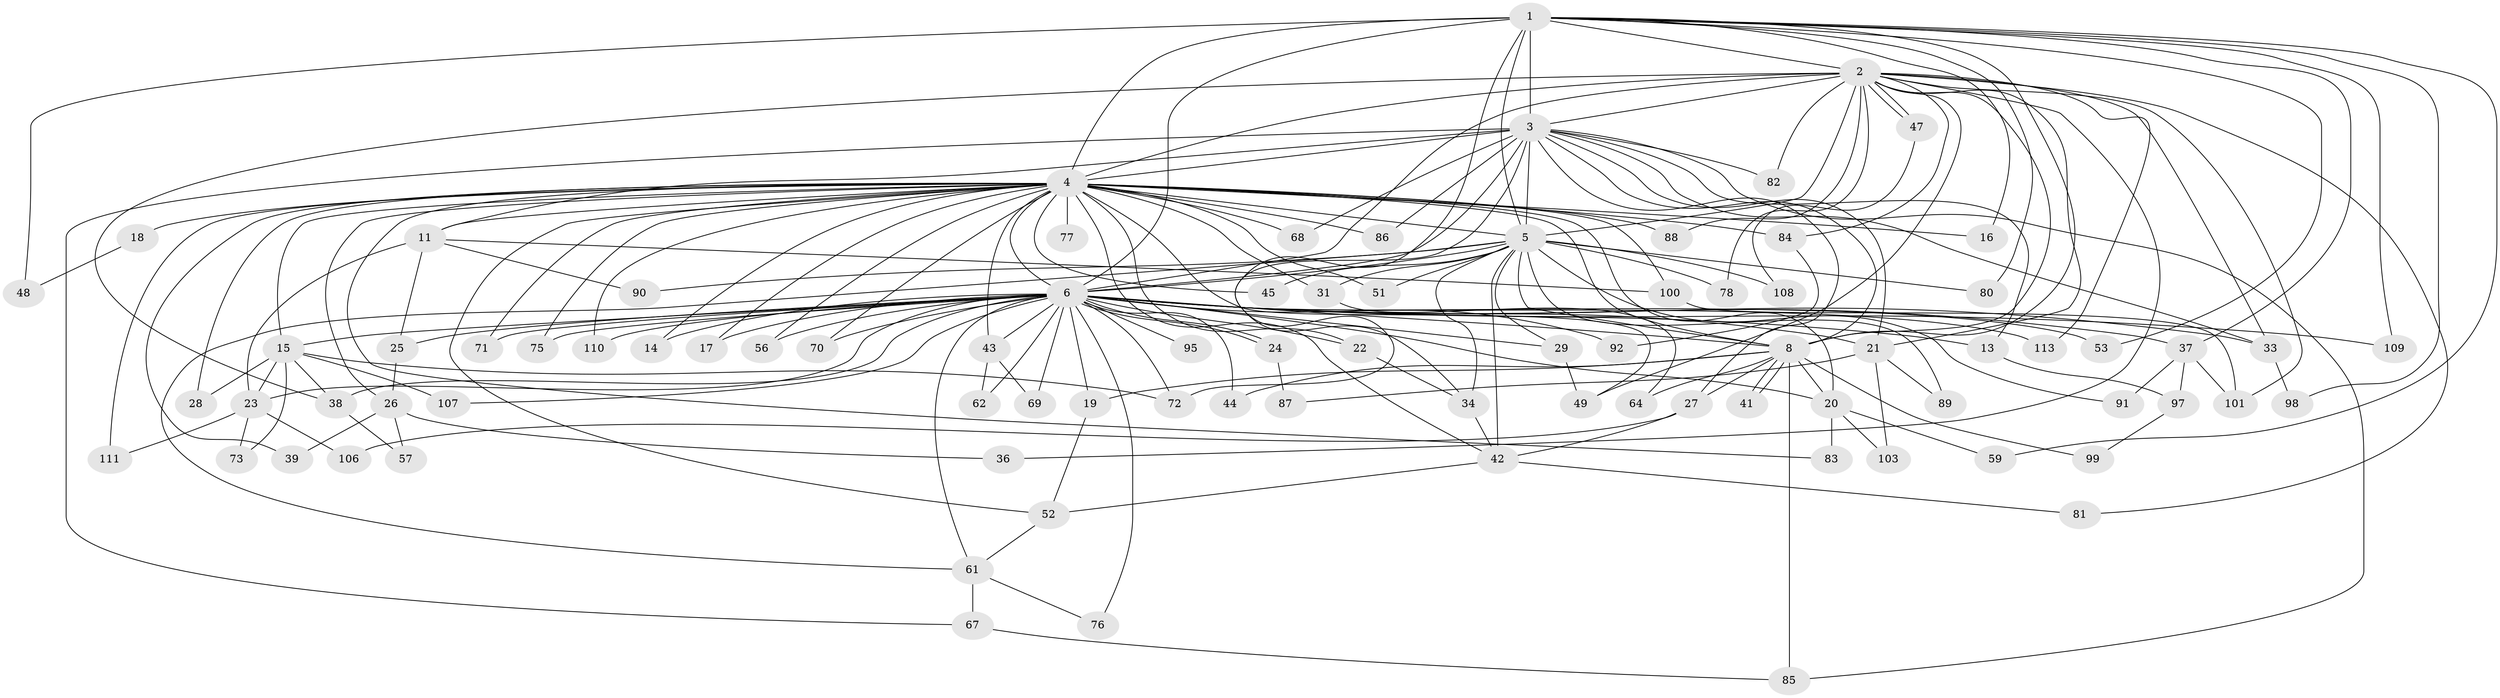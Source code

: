 // original degree distribution, {19: 0.017699115044247787, 24: 0.008849557522123894, 21: 0.017699115044247787, 17: 0.017699115044247787, 39: 0.008849557522123894, 14: 0.008849557522123894, 32: 0.008849557522123894, 7: 0.008849557522123894, 2: 0.5486725663716814, 3: 0.22123893805309736, 8: 0.008849557522123894, 4: 0.07079646017699115, 5: 0.02654867256637168, 6: 0.02654867256637168}
// Generated by graph-tools (version 1.1) at 2025/11/02/27/25 16:11:07]
// undirected, 87 vertices, 192 edges
graph export_dot {
graph [start="1"]
  node [color=gray90,style=filled];
  1 [super="+112"];
  2 [super="+12"];
  3 [super="+46"];
  4 [super="+9"];
  5 [super="+7"];
  6 [super="+10"];
  8 [super="+79"];
  11 [super="+35"];
  13;
  14;
  15 [super="+74"];
  16;
  17;
  18 [super="+96"];
  19;
  20 [super="+63"];
  21 [super="+30"];
  22;
  23 [super="+32"];
  24;
  25;
  26;
  27 [super="+55"];
  28;
  29;
  31;
  33 [super="+65"];
  34 [super="+40"];
  36;
  37 [super="+60"];
  38 [super="+54"];
  39;
  41;
  42 [super="+50"];
  43;
  44;
  45;
  47;
  48;
  49 [super="+102"];
  51;
  52 [super="+58"];
  53;
  56 [super="+94"];
  57;
  59;
  61 [super="+66"];
  62;
  64;
  67;
  68;
  69;
  70;
  71;
  72;
  73;
  75;
  76;
  77;
  78;
  80;
  81;
  82;
  83;
  84;
  85 [super="+93"];
  86;
  87;
  88;
  89;
  90;
  91;
  92;
  95;
  97 [super="+104"];
  98;
  99;
  100 [super="+105"];
  101;
  103;
  106;
  107;
  108;
  109;
  110;
  111;
  113;
  1 -- 2;
  1 -- 3;
  1 -- 4 [weight=2];
  1 -- 5 [weight=2];
  1 -- 6 [weight=3];
  1 -- 8;
  1 -- 16;
  1 -- 34;
  1 -- 37;
  1 -- 48;
  1 -- 53;
  1 -- 59;
  1 -- 80;
  1 -- 98;
  1 -- 109;
  2 -- 3 [weight=2];
  2 -- 4 [weight=2];
  2 -- 5 [weight=2];
  2 -- 6 [weight=2];
  2 -- 8;
  2 -- 21;
  2 -- 33;
  2 -- 36;
  2 -- 38;
  2 -- 47;
  2 -- 47;
  2 -- 49;
  2 -- 78;
  2 -- 81;
  2 -- 82;
  2 -- 84;
  2 -- 88;
  2 -- 101;
  2 -- 113;
  3 -- 4 [weight=2];
  3 -- 5 [weight=2];
  3 -- 6 [weight=3];
  3 -- 8;
  3 -- 11 [weight=2];
  3 -- 13;
  3 -- 21;
  3 -- 27;
  3 -- 67;
  3 -- 68;
  3 -- 72;
  3 -- 86;
  3 -- 85;
  3 -- 82;
  3 -- 33;
  4 -- 5 [weight=4];
  4 -- 6 [weight=4];
  4 -- 8 [weight=2];
  4 -- 16;
  4 -- 17;
  4 -- 18 [weight=3];
  4 -- 20;
  4 -- 22;
  4 -- 39;
  4 -- 51;
  4 -- 52;
  4 -- 71;
  4 -- 77 [weight=2];
  4 -- 83;
  4 -- 88;
  4 -- 68;
  4 -- 70;
  4 -- 11;
  4 -- 75;
  4 -- 14;
  4 -- 15;
  4 -- 84;
  4 -- 86;
  4 -- 26;
  4 -- 28;
  4 -- 31;
  4 -- 100;
  4 -- 42;
  4 -- 43;
  4 -- 45;
  4 -- 110;
  4 -- 111;
  4 -- 56 [weight=2];
  4 -- 49;
  5 -- 6 [weight=4];
  5 -- 8 [weight=2];
  5 -- 34;
  5 -- 61;
  5 -- 78;
  5 -- 89;
  5 -- 90;
  5 -- 91;
  5 -- 108;
  5 -- 45;
  5 -- 80;
  5 -- 51;
  5 -- 29;
  5 -- 31;
  5 -- 42;
  6 -- 8 [weight=2];
  6 -- 13;
  6 -- 14;
  6 -- 15;
  6 -- 17;
  6 -- 19;
  6 -- 20;
  6 -- 22;
  6 -- 24;
  6 -- 24;
  6 -- 29;
  6 -- 37 [weight=2];
  6 -- 43;
  6 -- 44;
  6 -- 53;
  6 -- 56;
  6 -- 62;
  6 -- 69;
  6 -- 70;
  6 -- 71;
  6 -- 72;
  6 -- 76;
  6 -- 92;
  6 -- 95 [weight=2];
  6 -- 109;
  6 -- 113;
  6 -- 33;
  6 -- 75;
  6 -- 107;
  6 -- 110;
  6 -- 25;
  6 -- 21;
  6 -- 38;
  6 -- 23;
  6 -- 61;
  8 -- 19;
  8 -- 27 [weight=2];
  8 -- 41;
  8 -- 41;
  8 -- 44;
  8 -- 64;
  8 -- 85;
  8 -- 99;
  8 -- 20;
  11 -- 23;
  11 -- 25;
  11 -- 90;
  11 -- 100;
  13 -- 97;
  15 -- 23;
  15 -- 28;
  15 -- 38;
  15 -- 73;
  15 -- 107;
  15 -- 72;
  18 -- 48;
  19 -- 52;
  20 -- 59;
  20 -- 103;
  20 -- 83;
  21 -- 87;
  21 -- 89;
  21 -- 103;
  22 -- 34;
  23 -- 106;
  23 -- 73;
  23 -- 111;
  24 -- 87;
  25 -- 26;
  26 -- 36;
  26 -- 39;
  26 -- 57;
  27 -- 106;
  27 -- 42;
  29 -- 49;
  31 -- 64;
  33 -- 98;
  34 -- 42;
  37 -- 91;
  37 -- 97 [weight=2];
  37 -- 101;
  38 -- 57;
  42 -- 81;
  42 -- 52;
  43 -- 62;
  43 -- 69;
  47 -- 108;
  52 -- 61;
  61 -- 67;
  61 -- 76;
  67 -- 85;
  84 -- 92;
  97 -- 99;
  100 -- 101;
}
